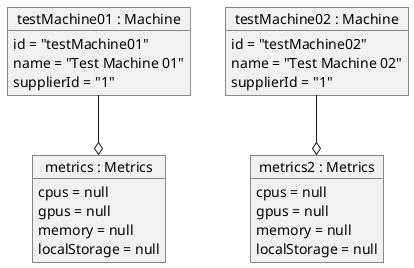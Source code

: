 @startuml

object "testMachine01 : Machine" as testMachine01 {
    id = "testMachine01"
    name = "Test Machine 01"
    supplierId = "1"
}

object "metrics : Metrics" as metrics {
    cpus = null
    gpus = null
    memory = null
    localStorage = null
}

testMachine01 --o metrics

object "testMachine02 : Machine" as testMachine02 {
    id = "testMachine02"
    name = "Test Machine 02"
    supplierId = "1"
}

object "metrics2 : Metrics" as metrics2 {
    cpus = null
    gpus = null
    memory = null
    localStorage = null
}

testMachine02 --o metrics2

@enduml